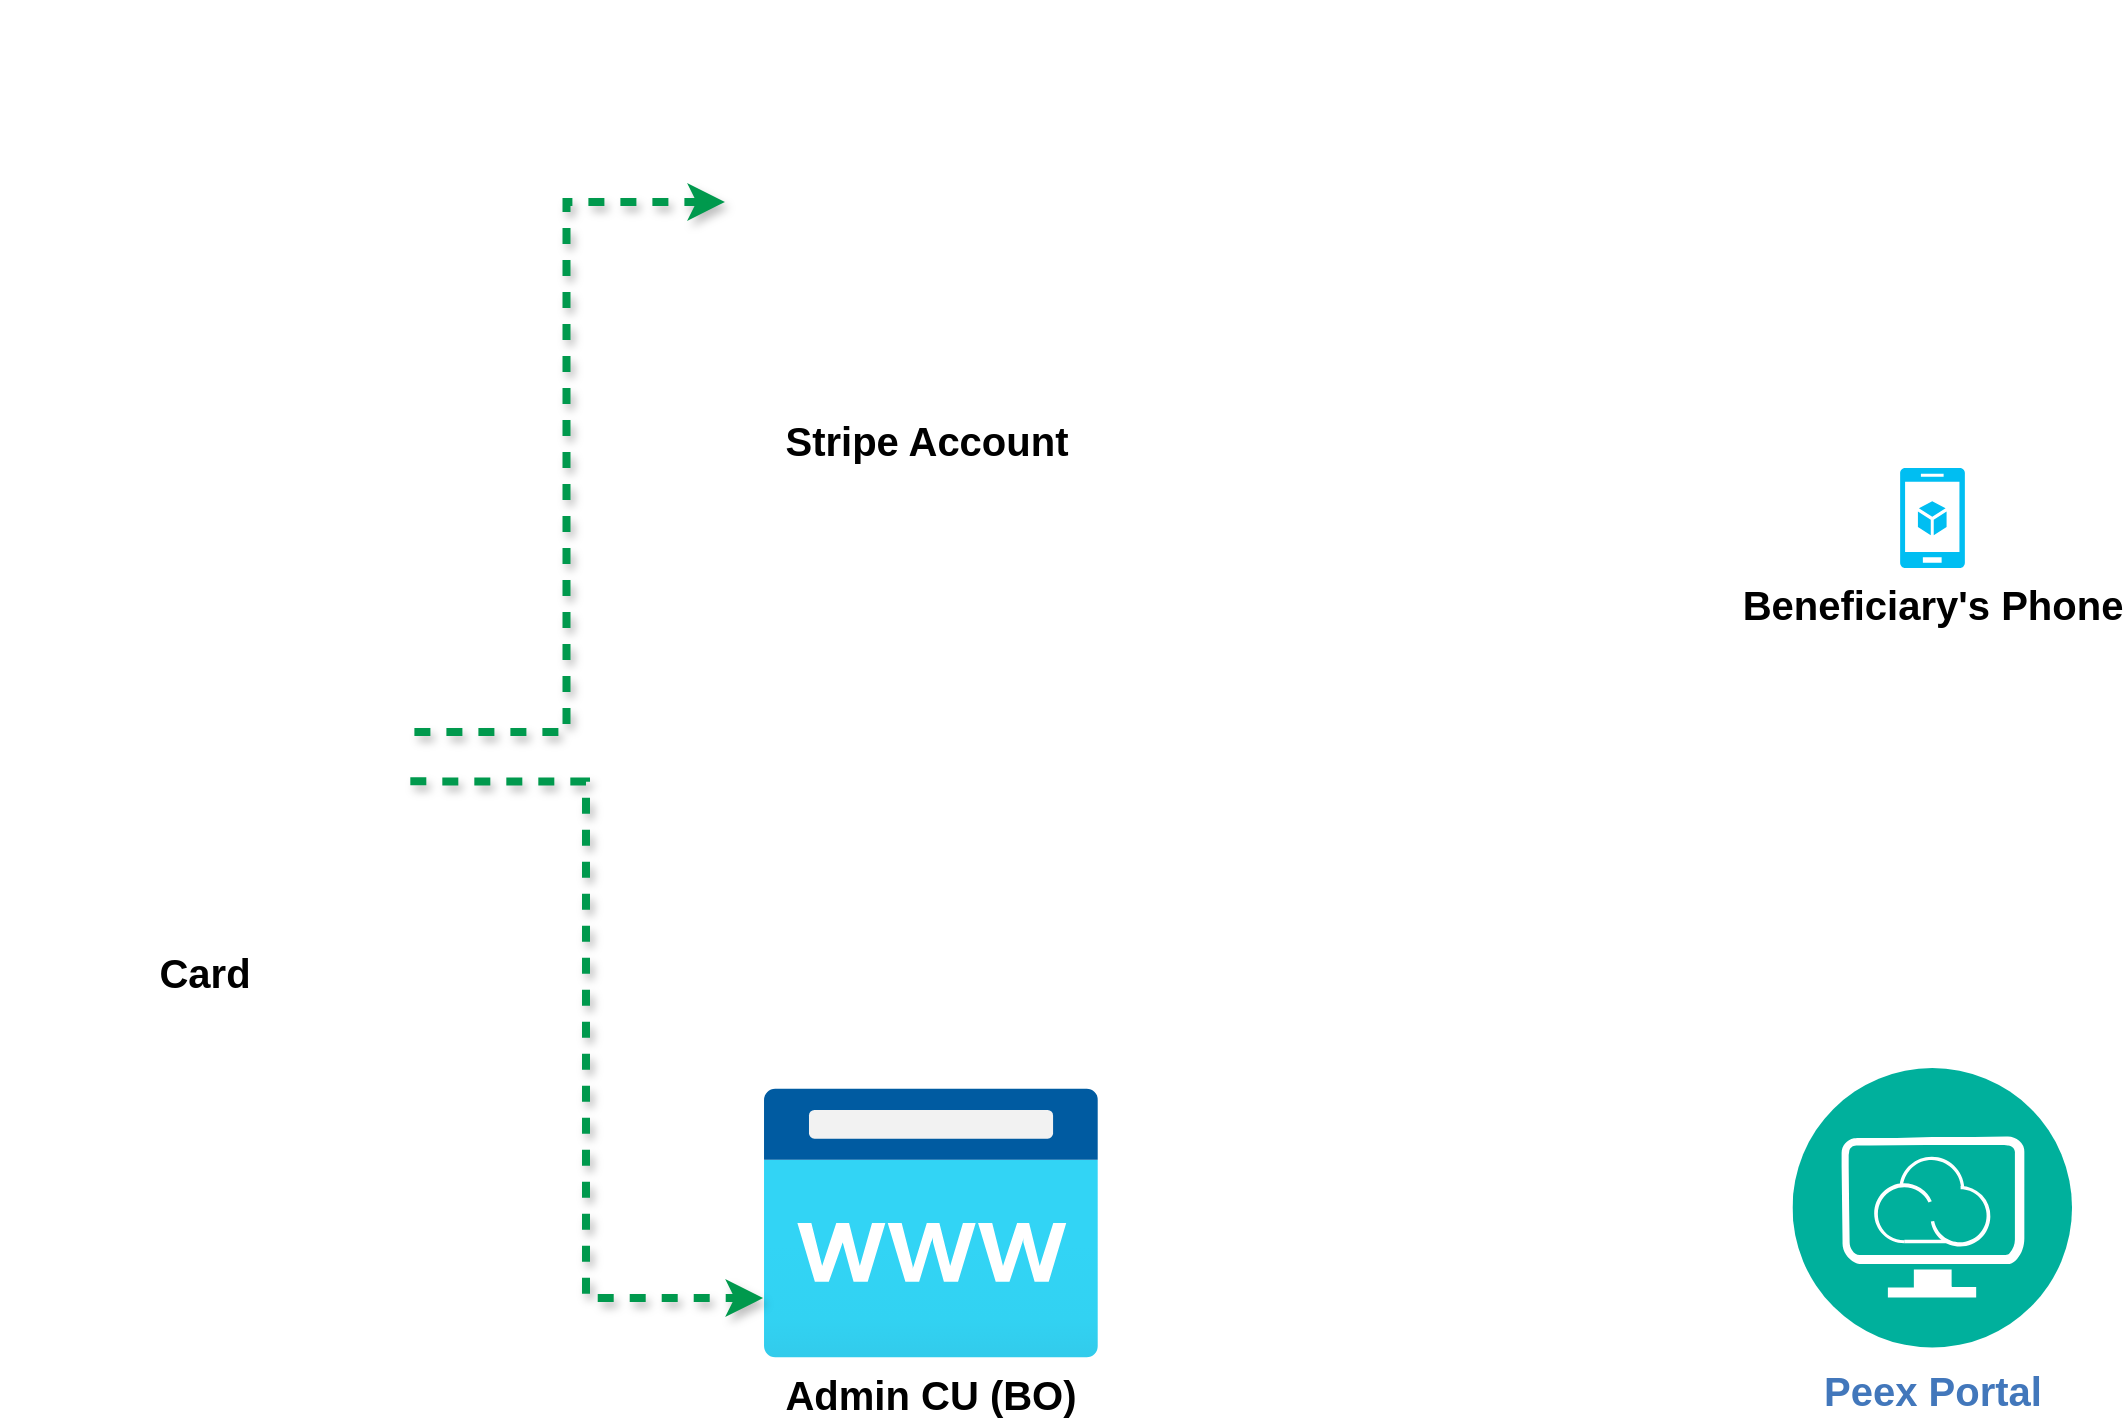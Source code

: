 <mxfile version="26.0.10">
  <diagram name="Page-1" id="ZfeTRj6KhZ61jOfrh0ln">
    <mxGraphModel dx="1500" dy="881" grid="1" gridSize="10" guides="1" tooltips="1" connect="1" arrows="1" fold="1" page="1" pageScale="1" pageWidth="1169" pageHeight="827" math="0" shadow="0">
      <root>
        <mxCell id="0" />
        <mxCell id="1" parent="0" />
        <mxCell id="kcWeRtJJE4qR69ZITuoe-19" style="edgeStyle=orthogonalEdgeStyle;rounded=0;orthogonalLoop=1;jettySize=auto;html=1;entryX=0;entryY=0.5;entryDx=0;entryDy=0;strokeWidth=4;shadow=1;flowAnimation=1;strokeColor=#00994D;" edge="1" parent="1" source="kcWeRtJJE4qR69ZITuoe-3" target="kcWeRtJJE4qR69ZITuoe-4">
          <mxGeometry relative="1" as="geometry" />
        </mxCell>
        <mxCell id="kcWeRtJJE4qR69ZITuoe-3" value="&lt;font style=&quot;font-size: 20px;&quot;&gt;&lt;b&gt;Card&lt;/b&gt;&lt;/font&gt;" style="shape=image;html=1;verticalAlign=top;verticalLabelPosition=bottom;labelBackgroundColor=#ffffff;imageAspect=0;aspect=fixed;image=https://cdn0.iconfinder.com/data/icons/credit-card-debit-card-payment-PNG/80/Visa-Electron-Curved.png" vertex="1" parent="1">
          <mxGeometry x="50" y="280" width="204" height="204" as="geometry" />
        </mxCell>
        <mxCell id="kcWeRtJJE4qR69ZITuoe-4" value="&lt;b&gt;&lt;font style=&quot;font-size: 20px;&quot;&gt;Stripe Account&lt;/font&gt;&lt;/b&gt;" style="shape=image;html=1;verticalAlign=top;verticalLabelPosition=bottom;labelBackgroundColor=#ffffff;imageAspect=0;aspect=fixed;image=https://cdn0.iconfinder.com/data/icons/phosphor-fill-vol-4/256/stripe-logo-fill-128.png" vertex="1" parent="1">
          <mxGeometry x="412.46" y="16" width="202" height="202" as="geometry" />
        </mxCell>
        <mxCell id="kcWeRtJJE4qR69ZITuoe-8" value="&lt;font style=&quot;font-size: 20px;&quot;&gt;&lt;b&gt;Admin CU (BO)&lt;/b&gt;&lt;/font&gt;" style="image;aspect=fixed;html=1;points=[];align=center;fontSize=12;image=img/lib/azure2/app_services/App_Service_Domains.svg;" vertex="1" parent="1">
          <mxGeometry x="432.01" y="560" width="166.91" height="135" as="geometry" />
        </mxCell>
        <mxCell id="kcWeRtJJE4qR69ZITuoe-12" value="&lt;font style=&quot;font-size: 20px;&quot;&gt;&lt;b&gt;Beneficiary&#39;s Phone&lt;/b&gt;&lt;/font&gt;" style="verticalLabelPosition=bottom;html=1;verticalAlign=top;align=center;strokeColor=none;fillColor=#00BEF2;shape=mxgraph.azure.mobile_services;pointerEvents=1;" vertex="1" parent="1">
          <mxGeometry x="1000" y="250" width="32.5" height="50" as="geometry" />
        </mxCell>
        <mxCell id="kcWeRtJJE4qR69ZITuoe-14" value="&lt;font style=&quot;font-size: 20px;&quot;&gt;&lt;b&gt;Peex Portal&lt;/b&gt;&lt;/font&gt;" style="image;aspect=fixed;perimeter=ellipsePerimeter;html=1;align=center;shadow=0;dashed=0;fontColor=#4277BB;labelBackgroundColor=default;fontSize=12;spacingTop=3;image=img/lib/ibm/management/provider_cloud_portal_service.svg;" vertex="1" parent="1">
          <mxGeometry x="946.25" y="550" width="140" height="140" as="geometry" />
        </mxCell>
        <mxCell id="kcWeRtJJE4qR69ZITuoe-18" style="edgeStyle=orthogonalEdgeStyle;rounded=0;orthogonalLoop=1;jettySize=auto;html=1;entryX=-0.003;entryY=0.778;entryDx=0;entryDy=0;entryPerimeter=0;exitX=0.99;exitY=0.621;exitDx=0;exitDy=0;exitPerimeter=0;strokeWidth=4;shadow=1;flowAnimation=1;strokeColor=#00994D;" edge="1" parent="1" source="kcWeRtJJE4qR69ZITuoe-3" target="kcWeRtJJE4qR69ZITuoe-8">
          <mxGeometry relative="1" as="geometry" />
        </mxCell>
      </root>
    </mxGraphModel>
  </diagram>
</mxfile>
